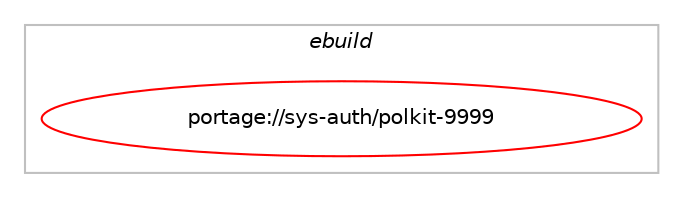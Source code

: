 digraph prolog {

# *************
# Graph options
# *************

newrank=true;
concentrate=true;
compound=true;
graph [rankdir=LR,fontname=Helvetica,fontsize=10,ranksep=1.5];#, ranksep=2.5, nodesep=0.2];
edge  [arrowhead=vee];
node  [fontname=Helvetica,fontsize=10];

# **********
# The ebuild
# **********

subgraph cluster_leftcol {
color=gray;
label=<<i>ebuild</i>>;
id [label="portage://sys-auth/polkit-9999", color=red, width=4, href="../sys-auth/polkit-9999.svg"];
}

# ****************
# The dependencies
# ****************

subgraph cluster_midcol {
color=gray;
label=<<i>dependencies</i>>;
subgraph cluster_compile {
fillcolor="#eeeeee";
style=filled;
label=<<i>compile</i>>;
# *** BEGIN UNKNOWN DEPENDENCY TYPE (TODO) ***
# id -> equal(use_conditional_group(negative,pam,portage://sys-auth/polkit-9999,[package_dependency(portage://sys-auth/polkit-9999,install,no,virtual,libcrypt,none,[,,],any_same_slot,[])]))
# *** END UNKNOWN DEPENDENCY TYPE (TODO) ***

# *** BEGIN UNKNOWN DEPENDENCY TYPE (TODO) ***
# id -> equal(use_conditional_group(negative,systemd,portage://sys-auth/polkit-9999,[package_dependency(portage://sys-auth/polkit-9999,install,no,sys-auth,elogind,none,[,,],[],[])]))
# *** END UNKNOWN DEPENDENCY TYPE (TODO) ***

# *** BEGIN UNKNOWN DEPENDENCY TYPE (TODO) ***
# id -> equal(use_conditional_group(positive,daemon,portage://sys-auth/polkit-9999,[package_dependency(portage://sys-auth/polkit-9999,install,no,dev-lang,duktape,none,[,,],any_same_slot,[])]))
# *** END UNKNOWN DEPENDENCY TYPE (TODO) ***

# *** BEGIN UNKNOWN DEPENDENCY TYPE (TODO) ***
# id -> equal(use_conditional_group(positive,pam,portage://sys-auth/polkit-9999,[package_dependency(portage://sys-auth/polkit-9999,install,no,sys-auth,pambase,none,[,,],[],[]),package_dependency(portage://sys-auth/polkit-9999,install,no,sys-libs,pam,none,[,,],[],[])]))
# *** END UNKNOWN DEPENDENCY TYPE (TODO) ***

# *** BEGIN UNKNOWN DEPENDENCY TYPE (TODO) ***
# id -> equal(use_conditional_group(positive,systemd,portage://sys-auth/polkit-9999,[package_dependency(portage://sys-auth/polkit-9999,install,no,sys-apps,systemd,none,[,,],[slot(0),equal],[use(enable(policykit),none)])]))
# *** END UNKNOWN DEPENDENCY TYPE (TODO) ***

# *** BEGIN UNKNOWN DEPENDENCY TYPE (TODO) ***
# id -> equal(package_dependency(portage://sys-auth/polkit-9999,install,no,dev-libs,expat,none,[,,],[],[]))
# *** END UNKNOWN DEPENDENCY TYPE (TODO) ***

# *** BEGIN UNKNOWN DEPENDENCY TYPE (TODO) ***
# id -> equal(package_dependency(portage://sys-auth/polkit-9999,install,no,dev-libs,glib,greaterequal,[2.32,,,2.32],[slot(2)],[]))
# *** END UNKNOWN DEPENDENCY TYPE (TODO) ***

}
subgraph cluster_compileandrun {
fillcolor="#eeeeee";
style=filled;
label=<<i>compile and run</i>>;
}
subgraph cluster_run {
fillcolor="#eeeeee";
style=filled;
label=<<i>run</i>>;
# *** BEGIN UNKNOWN DEPENDENCY TYPE (TODO) ***
# id -> equal(use_conditional_group(negative,pam,portage://sys-auth/polkit-9999,[package_dependency(portage://sys-auth/polkit-9999,run,no,virtual,libcrypt,none,[,,],any_same_slot,[])]))
# *** END UNKNOWN DEPENDENCY TYPE (TODO) ***

# *** BEGIN UNKNOWN DEPENDENCY TYPE (TODO) ***
# id -> equal(use_conditional_group(negative,systemd,portage://sys-auth/polkit-9999,[package_dependency(portage://sys-auth/polkit-9999,run,no,sys-auth,elogind,none,[,,],[],[])]))
# *** END UNKNOWN DEPENDENCY TYPE (TODO) ***

# *** BEGIN UNKNOWN DEPENDENCY TYPE (TODO) ***
# id -> equal(use_conditional_group(positive,daemon,portage://sys-auth/polkit-9999,[package_dependency(portage://sys-auth/polkit-9999,run,no,dev-lang,duktape,none,[,,],any_same_slot,[])]))
# *** END UNKNOWN DEPENDENCY TYPE (TODO) ***

# *** BEGIN UNKNOWN DEPENDENCY TYPE (TODO) ***
# id -> equal(use_conditional_group(positive,pam,portage://sys-auth/polkit-9999,[package_dependency(portage://sys-auth/polkit-9999,run,no,sys-auth,pambase,none,[,,],[],[]),package_dependency(portage://sys-auth/polkit-9999,run,no,sys-libs,pam,none,[,,],[],[])]))
# *** END UNKNOWN DEPENDENCY TYPE (TODO) ***

# *** BEGIN UNKNOWN DEPENDENCY TYPE (TODO) ***
# id -> equal(use_conditional_group(positive,selinux,portage://sys-auth/polkit-9999,[package_dependency(portage://sys-auth/polkit-9999,run,no,sec-policy,selinux-policykit,none,[,,],[],[])]))
# *** END UNKNOWN DEPENDENCY TYPE (TODO) ***

# *** BEGIN UNKNOWN DEPENDENCY TYPE (TODO) ***
# id -> equal(use_conditional_group(positive,systemd,portage://sys-auth/polkit-9999,[package_dependency(portage://sys-auth/polkit-9999,run,no,sys-apps,systemd,none,[,,],[slot(0),equal],[use(enable(policykit),none)])]))
# *** END UNKNOWN DEPENDENCY TYPE (TODO) ***

# *** BEGIN UNKNOWN DEPENDENCY TYPE (TODO) ***
# id -> equal(package_dependency(portage://sys-auth/polkit-9999,run,no,acct-user,polkitd,none,[,,],[],[]))
# *** END UNKNOWN DEPENDENCY TYPE (TODO) ***

# *** BEGIN UNKNOWN DEPENDENCY TYPE (TODO) ***
# id -> equal(package_dependency(portage://sys-auth/polkit-9999,run,no,dev-libs,expat,none,[,,],[],[]))
# *** END UNKNOWN DEPENDENCY TYPE (TODO) ***

# *** BEGIN UNKNOWN DEPENDENCY TYPE (TODO) ***
# id -> equal(package_dependency(portage://sys-auth/polkit-9999,run,no,dev-libs,glib,greaterequal,[2.32,,,2.32],[slot(2)],[]))
# *** END UNKNOWN DEPENDENCY TYPE (TODO) ***

# *** BEGIN UNKNOWN DEPENDENCY TYPE (TODO) ***
# id -> equal(package_dependency(portage://sys-auth/polkit-9999,run,no,virtual,tmpfiles,none,[,,],[],[]))
# *** END UNKNOWN DEPENDENCY TYPE (TODO) ***

}
}

# **************
# The candidates
# **************

subgraph cluster_choices {
rank=same;
color=gray;
label=<<i>candidates</i>>;

}

}
